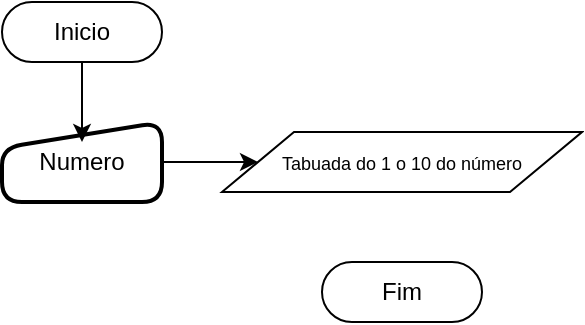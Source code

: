 <mxfile version="26.1.0">
  <diagram name="Página-1" id="YKEVi4RtC_dFW7bzgH-S">
    <mxGraphModel grid="1" page="1" gridSize="10" guides="1" tooltips="1" connect="1" arrows="1" fold="1" pageScale="1" pageWidth="827" pageHeight="1169" math="0" shadow="0">
      <root>
        <mxCell id="0" />
        <mxCell id="1" parent="0" />
        <mxCell id="1FXNlwzeiDIRCjPtXJh9-2" value="Inicio" style="html=1;dashed=0;whiteSpace=wrap;shape=mxgraph.dfd.start" vertex="1" parent="1">
          <mxGeometry x="200" y="70" width="80" height="30" as="geometry" />
        </mxCell>
        <mxCell id="1FXNlwzeiDIRCjPtXJh9-3" value="Fim" style="html=1;dashed=0;whiteSpace=wrap;shape=mxgraph.dfd.start" vertex="1" parent="1">
          <mxGeometry x="360" y="200" width="80" height="30" as="geometry" />
        </mxCell>
        <mxCell id="1FXNlwzeiDIRCjPtXJh9-7" style="edgeStyle=orthogonalEdgeStyle;rounded=0;orthogonalLoop=1;jettySize=auto;html=1;" edge="1" parent="1" source="1FXNlwzeiDIRCjPtXJh9-4" target="1FXNlwzeiDIRCjPtXJh9-6">
          <mxGeometry relative="1" as="geometry" />
        </mxCell>
        <mxCell id="1FXNlwzeiDIRCjPtXJh9-4" value="Numero" style="html=1;strokeWidth=2;shape=manualInput;whiteSpace=wrap;rounded=1;size=13;arcSize=20;" vertex="1" parent="1">
          <mxGeometry x="200" y="130" width="80" height="40" as="geometry" />
        </mxCell>
        <mxCell id="1FXNlwzeiDIRCjPtXJh9-5" style="edgeStyle=orthogonalEdgeStyle;rounded=0;orthogonalLoop=1;jettySize=auto;html=1;entryX=0.5;entryY=0.25;entryDx=0;entryDy=0;entryPerimeter=0;" edge="1" parent="1" source="1FXNlwzeiDIRCjPtXJh9-2" target="1FXNlwzeiDIRCjPtXJh9-4">
          <mxGeometry relative="1" as="geometry" />
        </mxCell>
        <mxCell id="1FXNlwzeiDIRCjPtXJh9-6" value="&lt;font style=&quot;font-size: 9px;&quot;&gt;Tabuada do 1 o 10 do número&lt;/font&gt;" style="shape=parallelogram;perimeter=parallelogramPerimeter;whiteSpace=wrap;html=1;dashed=0;" vertex="1" parent="1">
          <mxGeometry x="310" y="135" width="180" height="30" as="geometry" />
        </mxCell>
      </root>
    </mxGraphModel>
  </diagram>
</mxfile>
